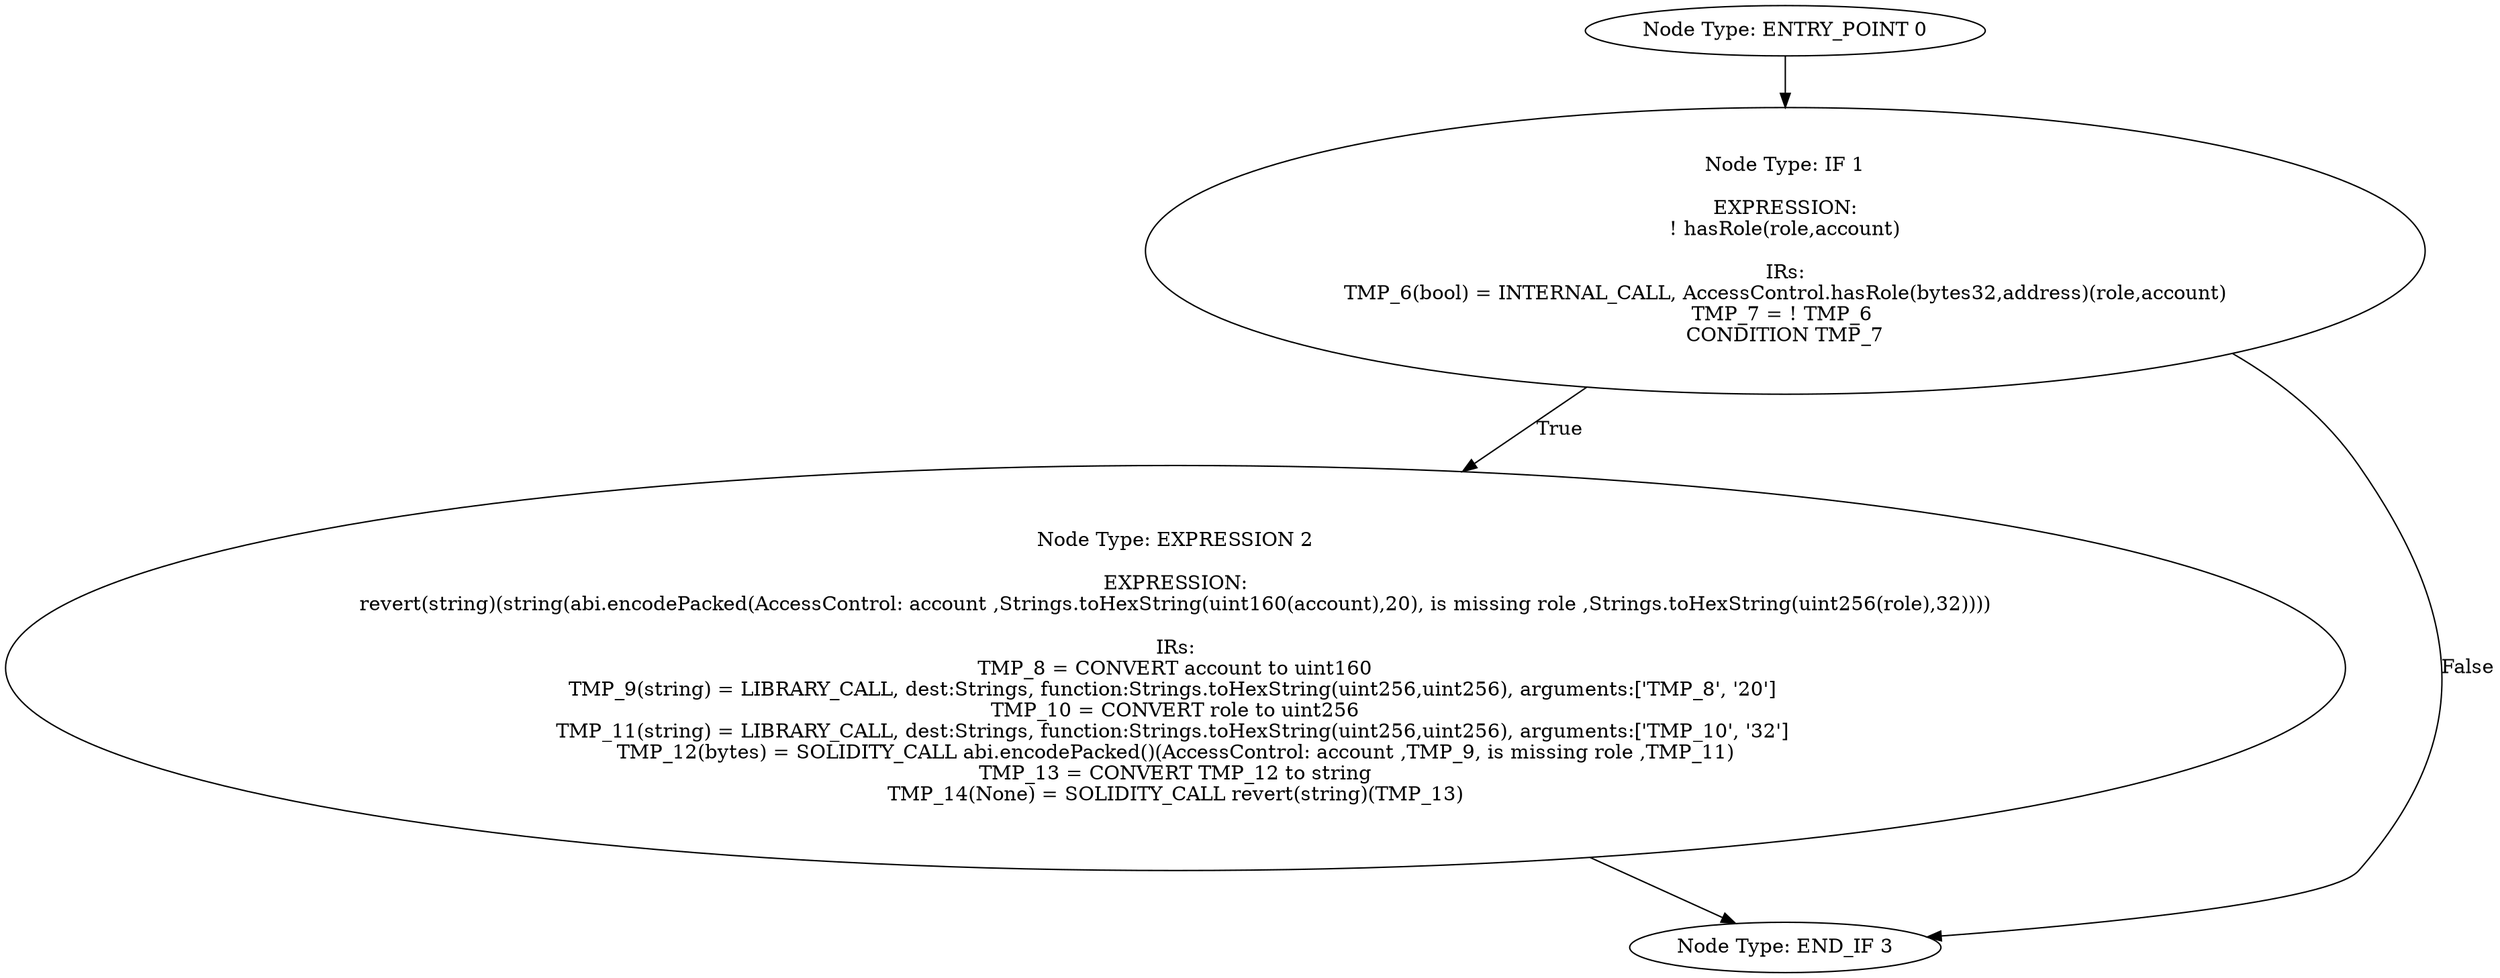 digraph{
0[label="Node Type: ENTRY_POINT 0
"];
0->1;
1[label="Node Type: IF 1

EXPRESSION:
! hasRole(role,account)

IRs:
TMP_6(bool) = INTERNAL_CALL, AccessControl.hasRole(bytes32,address)(role,account)
TMP_7 = ! TMP_6 
CONDITION TMP_7"];
1->2[label="True"];
1->3[label="False"];
2[label="Node Type: EXPRESSION 2

EXPRESSION:
revert(string)(string(abi.encodePacked(AccessControl: account ,Strings.toHexString(uint160(account),20), is missing role ,Strings.toHexString(uint256(role),32))))

IRs:
TMP_8 = CONVERT account to uint160
TMP_9(string) = LIBRARY_CALL, dest:Strings, function:Strings.toHexString(uint256,uint256), arguments:['TMP_8', '20'] 
TMP_10 = CONVERT role to uint256
TMP_11(string) = LIBRARY_CALL, dest:Strings, function:Strings.toHexString(uint256,uint256), arguments:['TMP_10', '32'] 
TMP_12(bytes) = SOLIDITY_CALL abi.encodePacked()(AccessControl: account ,TMP_9, is missing role ,TMP_11)
TMP_13 = CONVERT TMP_12 to string
TMP_14(None) = SOLIDITY_CALL revert(string)(TMP_13)"];
2->3;
3[label="Node Type: END_IF 3
"];
}
